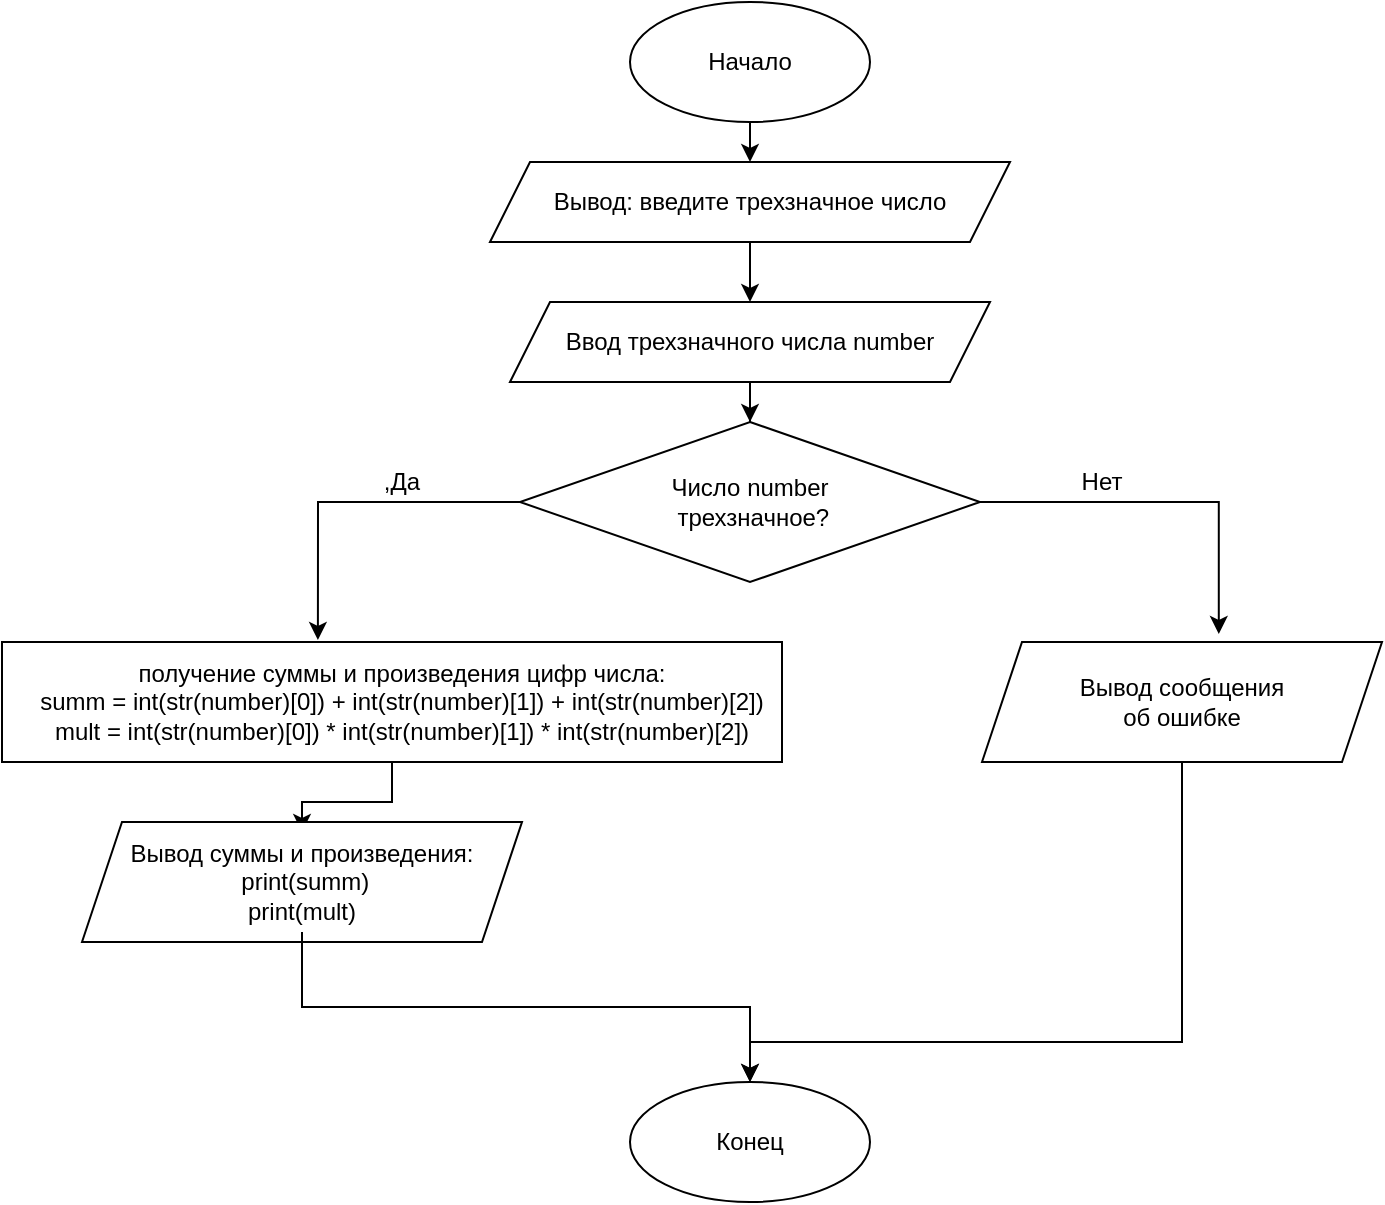 <mxfile version="14.7.7" type="device"><diagram id="mOpNket6kYN536cUswh4" name="Page-1"><mxGraphModel dx="1218" dy="791" grid="1" gridSize="10" guides="1" tooltips="1" connect="1" arrows="1" fold="1" page="1" pageScale="1" pageWidth="827" pageHeight="1169" math="0" shadow="0"><root><mxCell id="0"/><mxCell id="1" parent="0"/><mxCell id="Pcju17VbVljcOVxYKK7j-4" style="edgeStyle=orthogonalEdgeStyle;rounded=0;orthogonalLoop=1;jettySize=auto;html=1;exitX=0.5;exitY=1;exitDx=0;exitDy=0;entryX=0.5;entryY=0;entryDx=0;entryDy=0;" parent="1" source="Pcju17VbVljcOVxYKK7j-1" target="Pcju17VbVljcOVxYKK7j-3" edge="1"><mxGeometry relative="1" as="geometry"/></mxCell><mxCell id="Pcju17VbVljcOVxYKK7j-1" value="" style="ellipse;whiteSpace=wrap;html=1;" parent="1" vertex="1"><mxGeometry x="354" y="40" width="120" height="60" as="geometry"/></mxCell><mxCell id="Pcju17VbVljcOVxYKK7j-2" value="Начало" style="text;html=1;strokeColor=none;fillColor=none;align=center;verticalAlign=middle;whiteSpace=wrap;rounded=0;" parent="1" vertex="1"><mxGeometry x="394" y="60" width="40" height="20" as="geometry"/></mxCell><mxCell id="Pcju17VbVljcOVxYKK7j-31" style="edgeStyle=orthogonalEdgeStyle;rounded=0;orthogonalLoop=1;jettySize=auto;html=1;exitX=0.5;exitY=1;exitDx=0;exitDy=0;entryX=0.5;entryY=0;entryDx=0;entryDy=0;" parent="1" source="Pcju17VbVljcOVxYKK7j-3" target="Pcju17VbVljcOVxYKK7j-6" edge="1"><mxGeometry relative="1" as="geometry"/></mxCell><mxCell id="Pcju17VbVljcOVxYKK7j-3" value="" style="shape=parallelogram;perimeter=parallelogramPerimeter;whiteSpace=wrap;html=1;fixedSize=1;" parent="1" vertex="1"><mxGeometry x="284" y="120" width="260" height="40" as="geometry"/></mxCell><mxCell id="Pcju17VbVljcOVxYKK7j-5" value="Вывод: введите трехзначное число" style="text;html=1;strokeColor=none;fillColor=none;align=center;verticalAlign=middle;whiteSpace=wrap;rounded=0;" parent="1" vertex="1"><mxGeometry x="314" y="130" width="200" height="20" as="geometry"/></mxCell><mxCell id="Pcju17VbVljcOVxYKK7j-14" value="" style="edgeStyle=orthogonalEdgeStyle;rounded=0;orthogonalLoop=1;jettySize=auto;html=1;" parent="1" source="Pcju17VbVljcOVxYKK7j-6" target="Pcju17VbVljcOVxYKK7j-12" edge="1"><mxGeometry relative="1" as="geometry"/></mxCell><mxCell id="Pcju17VbVljcOVxYKK7j-6" value="" style="shape=parallelogram;perimeter=parallelogramPerimeter;whiteSpace=wrap;html=1;fixedSize=1;" parent="1" vertex="1"><mxGeometry x="294" y="190" width="240" height="40" as="geometry"/></mxCell><mxCell id="Pcju17VbVljcOVxYKK7j-7" value="Ввод трехзначного числа number" style="text;html=1;strokeColor=none;fillColor=none;align=center;verticalAlign=middle;whiteSpace=wrap;rounded=0;" parent="1" vertex="1"><mxGeometry x="316" y="200" width="196" height="20" as="geometry"/></mxCell><mxCell id="Pcju17VbVljcOVxYKK7j-25" value="" style="edgeStyle=orthogonalEdgeStyle;rounded=0;orthogonalLoop=1;jettySize=auto;html=1;" parent="1" source="Pcju17VbVljcOVxYKK7j-10" target="Pcju17VbVljcOVxYKK7j-24" edge="1"><mxGeometry relative="1" as="geometry"/></mxCell><mxCell id="Pcju17VbVljcOVxYKK7j-10" value="" style="rounded=0;whiteSpace=wrap;html=1;" parent="1" vertex="1"><mxGeometry x="40" y="360" width="390" height="60" as="geometry"/></mxCell><mxCell id="Pcju17VbVljcOVxYKK7j-11" value="получение суммы и произведения цифр числа:&lt;br&gt;&lt;div&gt;summ = int(str(number)[0]) + int(str(number)[1]) + int(str(number)[2])&lt;/div&gt;&lt;div&gt;mult = int(str(number)[0]) * int(str(number)[1]) * int(str(number)[2])&lt;/div&gt;" style="text;html=1;strokeColor=none;fillColor=none;align=center;verticalAlign=middle;whiteSpace=wrap;rounded=0;" parent="1" vertex="1"><mxGeometry x="40" y="365" width="400" height="50" as="geometry"/></mxCell><mxCell id="Pcju17VbVljcOVxYKK7j-17" style="edgeStyle=orthogonalEdgeStyle;rounded=0;orthogonalLoop=1;jettySize=auto;html=1;exitX=0;exitY=0.5;exitDx=0;exitDy=0;entryX=0.405;entryY=-0.017;entryDx=0;entryDy=0;entryPerimeter=0;" parent="1" source="Pcju17VbVljcOVxYKK7j-12" target="Pcju17VbVljcOVxYKK7j-10" edge="1"><mxGeometry relative="1" as="geometry"/></mxCell><mxCell id="Pcju17VbVljcOVxYKK7j-19" style="edgeStyle=orthogonalEdgeStyle;rounded=0;orthogonalLoop=1;jettySize=auto;html=1;exitX=1;exitY=0.5;exitDx=0;exitDy=0;entryX=0.592;entryY=-0.067;entryDx=0;entryDy=0;entryPerimeter=0;" parent="1" source="Pcju17VbVljcOVxYKK7j-12" target="Pcju17VbVljcOVxYKK7j-18" edge="1"><mxGeometry relative="1" as="geometry"/></mxCell><mxCell id="Pcju17VbVljcOVxYKK7j-12" value="" style="rhombus;whiteSpace=wrap;html=1;" parent="1" vertex="1"><mxGeometry x="299" y="250" width="230" height="80" as="geometry"/></mxCell><mxCell id="Pcju17VbVljcOVxYKK7j-16" value="Число number&lt;br&gt;&amp;nbsp;трехзначное?" style="text;html=1;strokeColor=none;fillColor=none;align=center;verticalAlign=middle;whiteSpace=wrap;rounded=0;" parent="1" vertex="1"><mxGeometry x="374" y="280" width="80" height="20" as="geometry"/></mxCell><mxCell id="Pcju17VbVljcOVxYKK7j-30" style="edgeStyle=orthogonalEdgeStyle;rounded=0;orthogonalLoop=1;jettySize=auto;html=1;entryX=0.5;entryY=0;entryDx=0;entryDy=0;" parent="1" source="Pcju17VbVljcOVxYKK7j-18" target="Pcju17VbVljcOVxYKK7j-27" edge="1"><mxGeometry relative="1" as="geometry"><Array as="points"><mxPoint x="630" y="560"/><mxPoint x="414" y="560"/></Array></mxGeometry></mxCell><mxCell id="Pcju17VbVljcOVxYKK7j-18" value="" style="shape=parallelogram;perimeter=parallelogramPerimeter;whiteSpace=wrap;html=1;fixedSize=1;" parent="1" vertex="1"><mxGeometry x="530" y="360" width="200" height="60" as="geometry"/></mxCell><mxCell id="Pcju17VbVljcOVxYKK7j-20" value="Вывод сообщения об ошибке" style="text;html=1;strokeColor=none;fillColor=none;align=center;verticalAlign=middle;whiteSpace=wrap;rounded=0;" parent="1" vertex="1"><mxGeometry x="570" y="380" width="120" height="20" as="geometry"/></mxCell><mxCell id="Pcju17VbVljcOVxYKK7j-21" value=",Да" style="text;html=1;strokeColor=none;fillColor=none;align=center;verticalAlign=middle;whiteSpace=wrap;rounded=0;" parent="1" vertex="1"><mxGeometry x="220" y="270" width="40" height="20" as="geometry"/></mxCell><mxCell id="Pcju17VbVljcOVxYKK7j-22" value="Нет" style="text;html=1;strokeColor=none;fillColor=none;align=center;verticalAlign=middle;whiteSpace=wrap;rounded=0;" parent="1" vertex="1"><mxGeometry x="570" y="270" width="40" height="20" as="geometry"/></mxCell><mxCell id="Pcju17VbVljcOVxYKK7j-23" value="" style="shape=parallelogram;perimeter=parallelogramPerimeter;whiteSpace=wrap;html=1;fixedSize=1;" parent="1" vertex="1"><mxGeometry x="80" y="450" width="220" height="60" as="geometry"/></mxCell><mxCell id="Pcju17VbVljcOVxYKK7j-29" style="edgeStyle=orthogonalEdgeStyle;rounded=0;orthogonalLoop=1;jettySize=auto;html=1;exitX=0.5;exitY=1;exitDx=0;exitDy=0;entryX=0.5;entryY=0;entryDx=0;entryDy=0;" parent="1" source="Pcju17VbVljcOVxYKK7j-24" target="Pcju17VbVljcOVxYKK7j-27" edge="1"><mxGeometry relative="1" as="geometry"><mxPoint x="210" y="570" as="targetPoint"/></mxGeometry></mxCell><mxCell id="Pcju17VbVljcOVxYKK7j-24" value="Вывод суммы и произведения:&lt;br&gt;&amp;nbsp;&lt;span&gt;print(summ)&lt;/span&gt;&lt;div&gt;print(mult)&lt;/div&gt;" style="text;html=1;strokeColor=none;fillColor=none;align=center;verticalAlign=middle;whiteSpace=wrap;rounded=0;" parent="1" vertex="1"><mxGeometry x="92" y="455" width="196" height="50" as="geometry"/></mxCell><mxCell id="Pcju17VbVljcOVxYKK7j-27" value="" style="ellipse;whiteSpace=wrap;html=1;" parent="1" vertex="1"><mxGeometry x="354" y="580" width="120" height="60" as="geometry"/></mxCell><mxCell id="Pcju17VbVljcOVxYKK7j-28" value="Конец" style="text;html=1;strokeColor=none;fillColor=none;align=center;verticalAlign=middle;whiteSpace=wrap;rounded=0;" parent="1" vertex="1"><mxGeometry x="394" y="600" width="40" height="20" as="geometry"/></mxCell></root></mxGraphModel></diagram></mxfile>